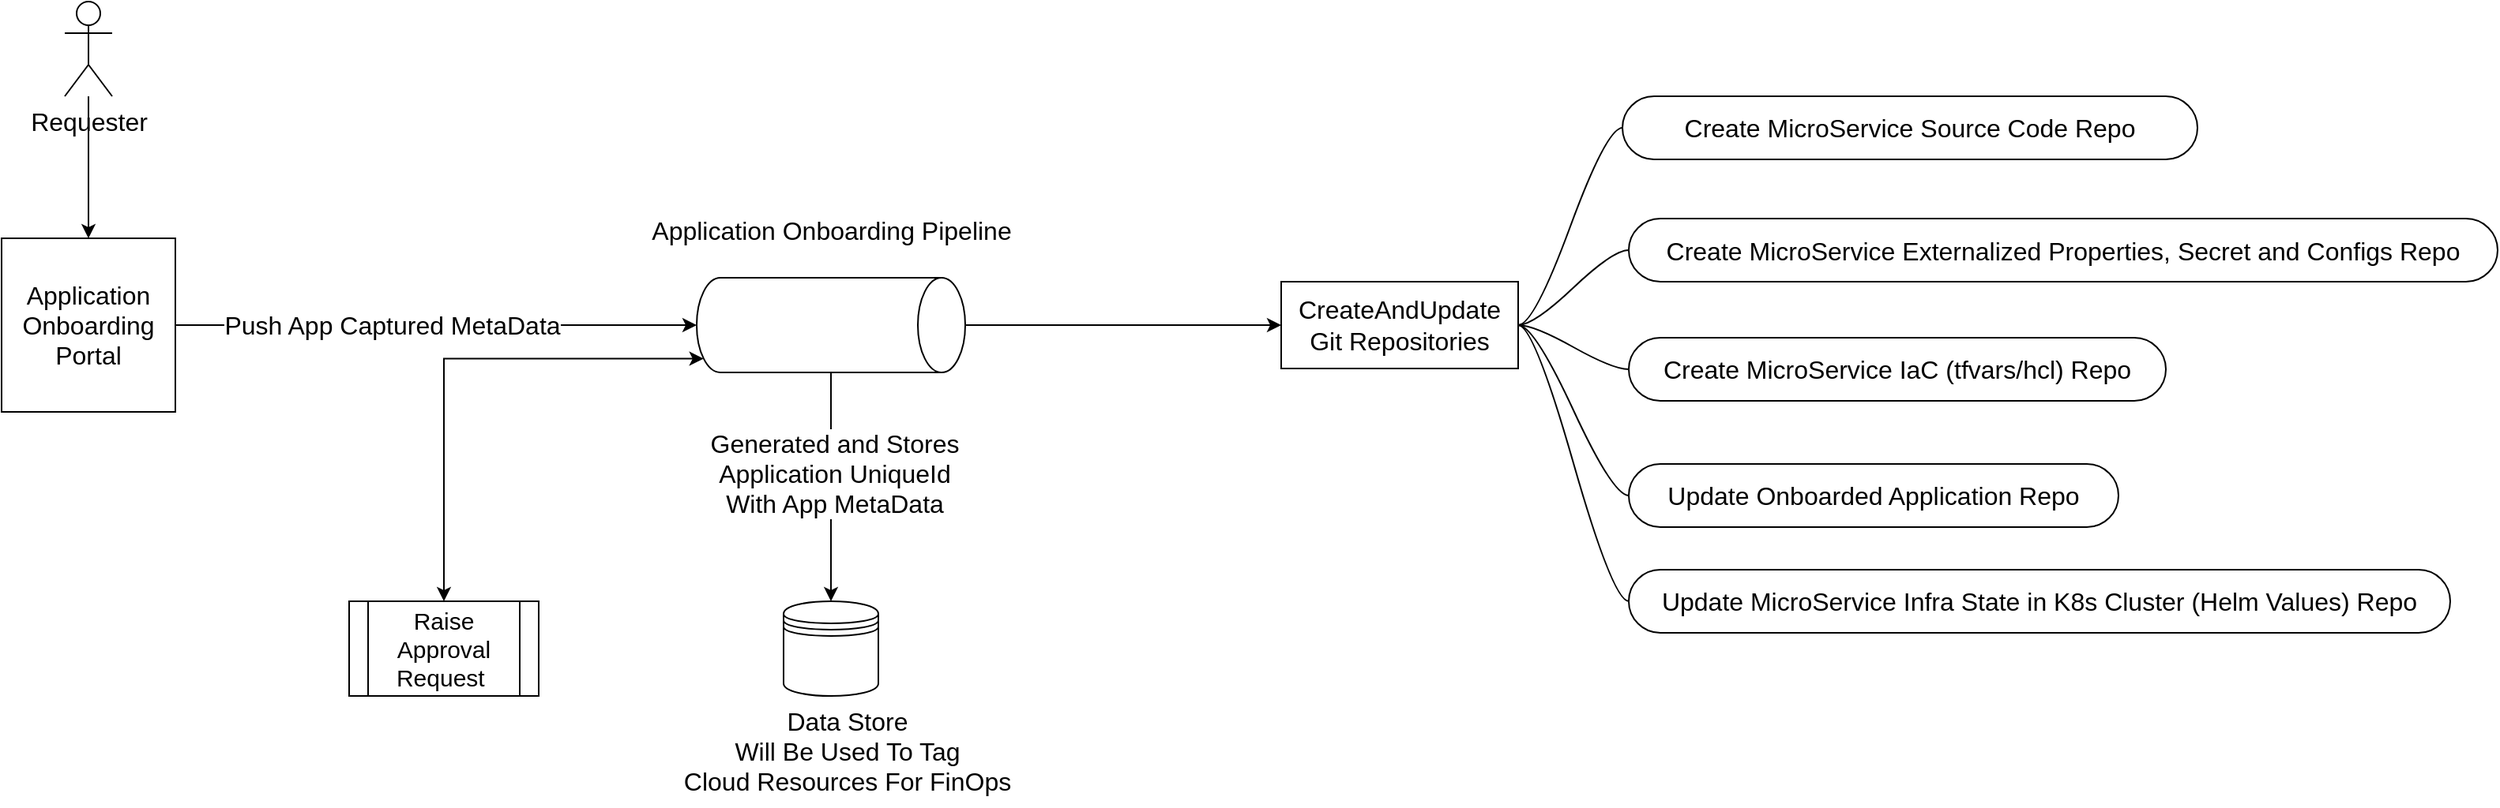 <mxfile version="20.1.1" type="device"><diagram id="RVqIrmDdij8nQrZRJ7in" name="Page-1"><mxGraphModel dx="1298" dy="680" grid="1" gridSize="10" guides="1" tooltips="1" connect="1" arrows="1" fold="1" page="1" pageScale="1" pageWidth="850" pageHeight="1100" math="0" shadow="0"><root><mxCell id="0"/><mxCell id="1" parent="0"/><mxCell id="OFgd_rc4t0soALZAmhHm-7" style="edgeStyle=orthogonalEdgeStyle;rounded=0;orthogonalLoop=1;jettySize=auto;html=1;entryX=0.5;entryY=1;entryDx=0;entryDy=0;entryPerimeter=0;fontSize=16;" parent="1" source="OFgd_rc4t0soALZAmhHm-2" target="OFgd_rc4t0soALZAmhHm-6" edge="1"><mxGeometry relative="1" as="geometry"/></mxCell><mxCell id="OFgd_rc4t0soALZAmhHm-9" value="Push App Captured MetaData" style="edgeLabel;html=1;align=center;verticalAlign=middle;resizable=0;points=[];fontSize=16;" parent="OFgd_rc4t0soALZAmhHm-7" vertex="1" connectable="0"><mxGeometry x="-0.438" relative="1" as="geometry"><mxPoint x="44" as="offset"/></mxGeometry></mxCell><mxCell id="OFgd_rc4t0soALZAmhHm-2" value="Application Onboarding Portal" style="whiteSpace=wrap;html=1;aspect=fixed;fontSize=16;" parent="1" vertex="1"><mxGeometry x="60" y="170" width="110" height="110" as="geometry"/></mxCell><mxCell id="OFgd_rc4t0soALZAmhHm-4" value="" style="edgeStyle=orthogonalEdgeStyle;rounded=0;orthogonalLoop=1;jettySize=auto;html=1;fontSize=16;" parent="1" source="OFgd_rc4t0soALZAmhHm-3" target="OFgd_rc4t0soALZAmhHm-2" edge="1"><mxGeometry relative="1" as="geometry"/></mxCell><mxCell id="OFgd_rc4t0soALZAmhHm-3" value="Requester" style="shape=umlActor;verticalLabelPosition=bottom;verticalAlign=top;html=1;outlineConnect=0;fontSize=16;" parent="1" vertex="1"><mxGeometry x="100" y="20" width="30" height="60" as="geometry"/></mxCell><mxCell id="OFgd_rc4t0soALZAmhHm-11" style="edgeStyle=orthogonalEdgeStyle;rounded=0;orthogonalLoop=1;jettySize=auto;html=1;entryX=0.5;entryY=0;entryDx=0;entryDy=0;fontSize=16;" parent="1" source="OFgd_rc4t0soALZAmhHm-6" target="OFgd_rc4t0soALZAmhHm-10" edge="1"><mxGeometry relative="1" as="geometry"/></mxCell><mxCell id="OFgd_rc4t0soALZAmhHm-12" value="Generated and Stores &lt;br&gt;Application UniqueId&lt;br&gt;With App MetaData" style="edgeLabel;html=1;align=center;verticalAlign=middle;resizable=0;points=[];fontSize=16;" parent="OFgd_rc4t0soALZAmhHm-11" vertex="1" connectable="0"><mxGeometry x="-0.124" y="2" relative="1" as="geometry"><mxPoint as="offset"/></mxGeometry></mxCell><mxCell id="OFgd_rc4t0soALZAmhHm-15" style="edgeStyle=orthogonalEdgeStyle;rounded=0;orthogonalLoop=1;jettySize=auto;html=1;entryX=0;entryY=0.5;entryDx=0;entryDy=0;fontSize=16;" parent="1" source="OFgd_rc4t0soALZAmhHm-6" target="OFgd_rc4t0soALZAmhHm-14" edge="1"><mxGeometry relative="1" as="geometry"/></mxCell><mxCell id="T7GTcG--rElevCBLoyqu-7" style="edgeStyle=orthogonalEdgeStyle;rounded=0;orthogonalLoop=1;jettySize=auto;html=1;exitX=0.855;exitY=1;exitDx=0;exitDy=-4.35;exitPerimeter=0;entryX=0.5;entryY=0;entryDx=0;entryDy=0;fontSize=15;startArrow=classic;startFill=1;" edge="1" parent="1" source="OFgd_rc4t0soALZAmhHm-6" target="T7GTcG--rElevCBLoyqu-2"><mxGeometry relative="1" as="geometry"/></mxCell><mxCell id="OFgd_rc4t0soALZAmhHm-6" value="" style="shape=cylinder3;whiteSpace=wrap;html=1;boundedLbl=1;backgroundOutline=1;size=15;fontSize=16;rotation=90;" parent="1" vertex="1"><mxGeometry x="555" y="140" width="60" height="170" as="geometry"/></mxCell><mxCell id="OFgd_rc4t0soALZAmhHm-8" value="Application Onboarding Pipeline" style="text;html=1;align=center;verticalAlign=middle;resizable=0;points=[];autosize=1;strokeColor=none;fillColor=none;fontSize=16;" parent="1" vertex="1"><mxGeometry x="460" y="150" width="250" height="30" as="geometry"/></mxCell><mxCell id="OFgd_rc4t0soALZAmhHm-10" value="" style="shape=datastore;whiteSpace=wrap;html=1;fontSize=16;" parent="1" vertex="1"><mxGeometry x="555" y="400" width="60" height="60" as="geometry"/></mxCell><mxCell id="OFgd_rc4t0soALZAmhHm-13" value="Data Store&lt;br&gt;Will Be Used To Tag&lt;br&gt;Cloud Resources For FinOps" style="text;html=1;align=center;verticalAlign=middle;resizable=0;points=[];autosize=1;strokeColor=none;fillColor=none;fontSize=16;" parent="1" vertex="1"><mxGeometry x="480" y="460" width="230" height="70" as="geometry"/></mxCell><mxCell id="OFgd_rc4t0soALZAmhHm-14" value="CreateAndUpdate&lt;br&gt;Git Repositories" style="rounded=0;whiteSpace=wrap;html=1;fontSize=16;" parent="1" vertex="1"><mxGeometry x="870" y="197.5" width="150" height="55" as="geometry"/></mxCell><mxCell id="OFgd_rc4t0soALZAmhHm-16" value="Create MicroService Source Code Repo" style="whiteSpace=wrap;html=1;rounded=1;arcSize=50;align=center;verticalAlign=middle;strokeWidth=1;autosize=1;spacing=4;treeFolding=1;treeMoving=1;newEdgeStyle={&quot;edgeStyle&quot;:&quot;entityRelationEdgeStyle&quot;,&quot;startArrow&quot;:&quot;none&quot;,&quot;endArrow&quot;:&quot;none&quot;,&quot;segment&quot;:10,&quot;curved&quot;:1};fontSize=16;" parent="1" vertex="1"><mxGeometry x="1086" y="80" width="364" height="40" as="geometry"/></mxCell><mxCell id="OFgd_rc4t0soALZAmhHm-17" value="" style="edgeStyle=entityRelationEdgeStyle;startArrow=none;endArrow=none;segment=10;curved=1;rounded=0;fontSize=16;exitX=1;exitY=0.5;exitDx=0;exitDy=0;" parent="1" source="OFgd_rc4t0soALZAmhHm-14" target="OFgd_rc4t0soALZAmhHm-16" edge="1"><mxGeometry relative="1" as="geometry"><mxPoint x="1070" y="150" as="sourcePoint"/></mxGeometry></mxCell><mxCell id="OFgd_rc4t0soALZAmhHm-18" value="Create MicroService Externalized Properties, Secret and Configs Repo" style="whiteSpace=wrap;html=1;rounded=1;arcSize=50;align=center;verticalAlign=middle;strokeWidth=1;autosize=1;spacing=4;treeFolding=1;treeMoving=1;newEdgeStyle={&quot;edgeStyle&quot;:&quot;entityRelationEdgeStyle&quot;,&quot;startArrow&quot;:&quot;none&quot;,&quot;endArrow&quot;:&quot;none&quot;,&quot;segment&quot;:10,&quot;curved&quot;:1};fontSize=16;" parent="1" vertex="1"><mxGeometry x="1090" y="157.5" width="550" height="40" as="geometry"/></mxCell><mxCell id="OFgd_rc4t0soALZAmhHm-19" value="" style="edgeStyle=entityRelationEdgeStyle;startArrow=none;endArrow=none;segment=10;curved=1;rounded=0;fontSize=16;exitX=1;exitY=0.5;exitDx=0;exitDy=0;" parent="1" source="OFgd_rc4t0soALZAmhHm-14" target="OFgd_rc4t0soALZAmhHm-18" edge="1"><mxGeometry relative="1" as="geometry"><mxPoint x="1110" y="235" as="sourcePoint"/></mxGeometry></mxCell><mxCell id="OFgd_rc4t0soALZAmhHm-20" value="Create MicroService IaC (tfvars/hcl) Repo" style="whiteSpace=wrap;html=1;rounded=1;arcSize=50;align=center;verticalAlign=middle;strokeWidth=1;autosize=1;spacing=4;treeFolding=1;treeMoving=1;newEdgeStyle={&quot;edgeStyle&quot;:&quot;entityRelationEdgeStyle&quot;,&quot;startArrow&quot;:&quot;none&quot;,&quot;endArrow&quot;:&quot;none&quot;,&quot;segment&quot;:10,&quot;curved&quot;:1};fontSize=16;" parent="1" vertex="1"><mxGeometry x="1090" y="233" width="340" height="40" as="geometry"/></mxCell><mxCell id="OFgd_rc4t0soALZAmhHm-21" value="" style="edgeStyle=entityRelationEdgeStyle;startArrow=none;endArrow=none;segment=10;curved=1;rounded=0;fontSize=16;exitX=1;exitY=0.5;exitDx=0;exitDy=0;" parent="1" source="OFgd_rc4t0soALZAmhHm-14" target="OFgd_rc4t0soALZAmhHm-20" edge="1"><mxGeometry relative="1" as="geometry"><mxPoint x="1070" y="280" as="sourcePoint"/></mxGeometry></mxCell><mxCell id="OFgd_rc4t0soALZAmhHm-22" value="Update Onboarded Application Repo" style="whiteSpace=wrap;html=1;rounded=1;arcSize=50;align=center;verticalAlign=middle;strokeWidth=1;autosize=1;spacing=4;treeFolding=1;treeMoving=1;newEdgeStyle={&quot;edgeStyle&quot;:&quot;entityRelationEdgeStyle&quot;,&quot;startArrow&quot;:&quot;none&quot;,&quot;endArrow&quot;:&quot;none&quot;,&quot;segment&quot;:10,&quot;curved&quot;:1};fontSize=16;" parent="1" vertex="1"><mxGeometry x="1090" y="313" width="310" height="40" as="geometry"/></mxCell><mxCell id="OFgd_rc4t0soALZAmhHm-23" value="" style="edgeStyle=entityRelationEdgeStyle;startArrow=none;endArrow=none;segment=10;curved=1;rounded=0;fontSize=16;" parent="1" source="OFgd_rc4t0soALZAmhHm-14" target="OFgd_rc4t0soALZAmhHm-22" edge="1"><mxGeometry relative="1" as="geometry"><mxPoint x="1060" y="360" as="sourcePoint"/></mxGeometry></mxCell><mxCell id="OFgd_rc4t0soALZAmhHm-24" value="Update MicroService Infra State in K8s Cluster (Helm Values) Repo" style="whiteSpace=wrap;html=1;rounded=1;arcSize=50;align=center;verticalAlign=middle;strokeWidth=1;autosize=1;spacing=4;treeFolding=1;treeMoving=1;newEdgeStyle={&quot;edgeStyle&quot;:&quot;entityRelationEdgeStyle&quot;,&quot;startArrow&quot;:&quot;none&quot;,&quot;endArrow&quot;:&quot;none&quot;,&quot;segment&quot;:10,&quot;curved&quot;:1};fontSize=16;" parent="1" vertex="1"><mxGeometry x="1090" y="380" width="520" height="40" as="geometry"/></mxCell><mxCell id="OFgd_rc4t0soALZAmhHm-25" value="" style="edgeStyle=entityRelationEdgeStyle;startArrow=none;endArrow=none;segment=10;curved=1;rounded=0;fontSize=16;exitX=1;exitY=0.5;exitDx=0;exitDy=0;" parent="1" source="OFgd_rc4t0soALZAmhHm-14" target="OFgd_rc4t0soALZAmhHm-24" edge="1"><mxGeometry relative="1" as="geometry"><mxPoint x="1060" y="440" as="sourcePoint"/></mxGeometry></mxCell><mxCell id="T7GTcG--rElevCBLoyqu-2" value="&lt;font style=&quot;font-size: 15px;&quot;&gt;Raise Approval Request&amp;nbsp;&lt;/font&gt;" style="shape=process;whiteSpace=wrap;html=1;backgroundOutline=1;" vertex="1" parent="1"><mxGeometry x="280" y="400" width="120" height="60" as="geometry"/></mxCell></root></mxGraphModel></diagram></mxfile>